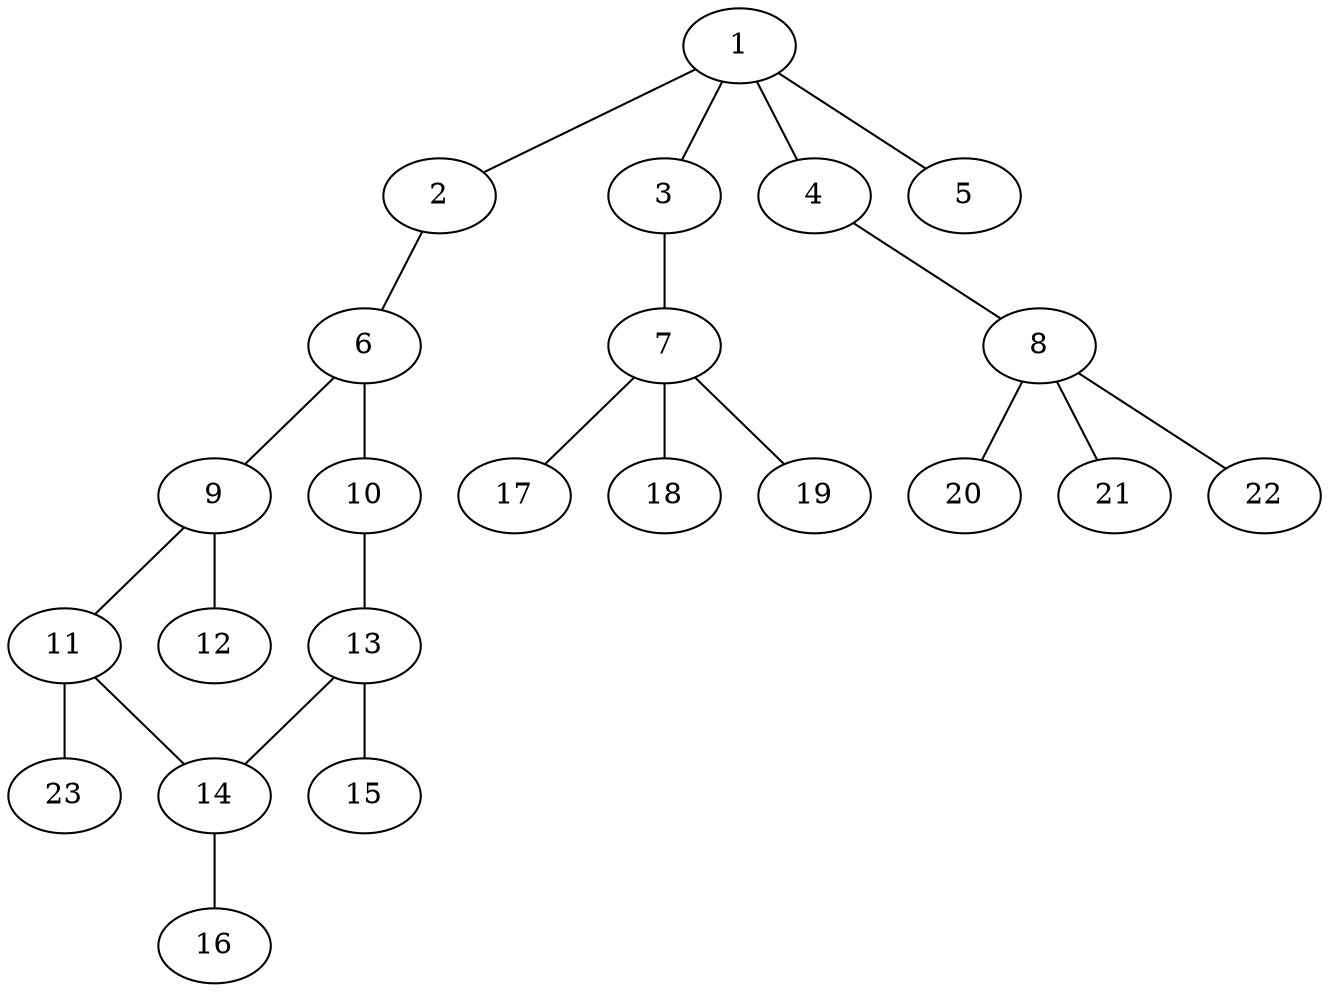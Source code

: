 graph molecule_1948 {
	1	 [chem=P];
	2	 [chem=O];
	1 -- 2	 [valence=1];
	3	 [chem=O];
	1 -- 3	 [valence=1];
	4	 [chem=O];
	1 -- 4	 [valence=1];
	5	 [chem=S];
	1 -- 5	 [valence=2];
	6	 [chem=C];
	2 -- 6	 [valence=1];
	7	 [chem=C];
	3 -- 7	 [valence=1];
	8	 [chem=C];
	4 -- 8	 [valence=1];
	9	 [chem=C];
	6 -- 9	 [valence=2];
	10	 [chem=N];
	6 -- 10	 [valence=1];
	17	 [chem=H];
	7 -- 17	 [valence=1];
	18	 [chem=H];
	7 -- 18	 [valence=1];
	19	 [chem=H];
	7 -- 19	 [valence=1];
	20	 [chem=H];
	8 -- 20	 [valence=1];
	21	 [chem=H];
	8 -- 21	 [valence=1];
	22	 [chem=H];
	8 -- 22	 [valence=1];
	11	 [chem=C];
	9 -- 11	 [valence=1];
	12	 [chem=Cl];
	9 -- 12	 [valence=1];
	13	 [chem=C];
	10 -- 13	 [valence=2];
	14	 [chem=C];
	11 -- 14	 [valence=2];
	23	 [chem=H];
	11 -- 23	 [valence=1];
	13 -- 14	 [valence=1];
	15	 [chem=Cl];
	13 -- 15	 [valence=1];
	16	 [chem=Cl];
	14 -- 16	 [valence=1];
}
